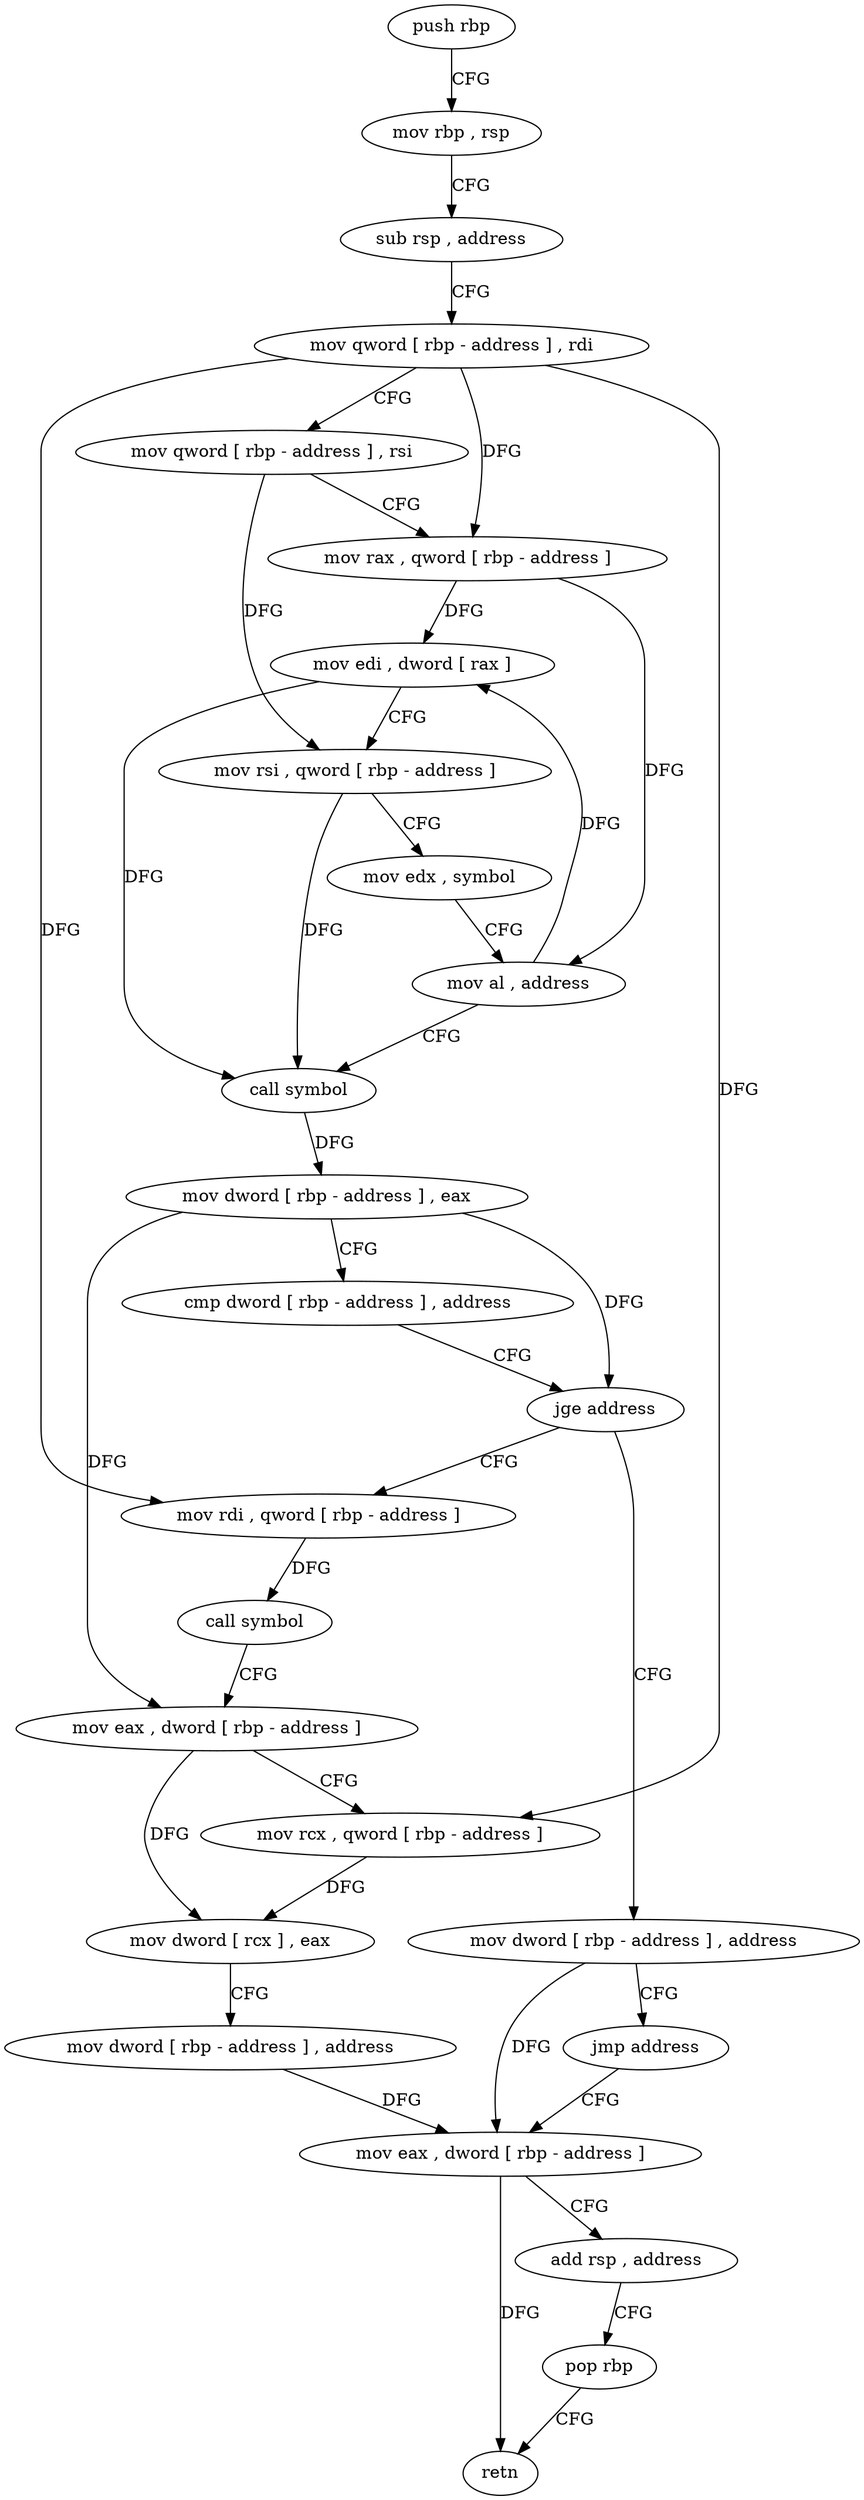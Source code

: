 digraph "func" {
"215856" [label = "push rbp" ]
"215857" [label = "mov rbp , rsp" ]
"215860" [label = "sub rsp , address" ]
"215864" [label = "mov qword [ rbp - address ] , rdi" ]
"215868" [label = "mov qword [ rbp - address ] , rsi" ]
"215872" [label = "mov rax , qword [ rbp - address ]" ]
"215876" [label = "mov edi , dword [ rax ]" ]
"215878" [label = "mov rsi , qword [ rbp - address ]" ]
"215882" [label = "mov edx , symbol" ]
"215887" [label = "mov al , address" ]
"215889" [label = "call symbol" ]
"215894" [label = "mov dword [ rbp - address ] , eax" ]
"215897" [label = "cmp dword [ rbp - address ] , address" ]
"215901" [label = "jge address" ]
"215919" [label = "mov rdi , qword [ rbp - address ]" ]
"215907" [label = "mov dword [ rbp - address ] , address" ]
"215923" [label = "call symbol" ]
"215928" [label = "mov eax , dword [ rbp - address ]" ]
"215931" [label = "mov rcx , qword [ rbp - address ]" ]
"215935" [label = "mov dword [ rcx ] , eax" ]
"215937" [label = "mov dword [ rbp - address ] , address" ]
"215944" [label = "mov eax , dword [ rbp - address ]" ]
"215914" [label = "jmp address" ]
"215947" [label = "add rsp , address" ]
"215951" [label = "pop rbp" ]
"215952" [label = "retn" ]
"215856" -> "215857" [ label = "CFG" ]
"215857" -> "215860" [ label = "CFG" ]
"215860" -> "215864" [ label = "CFG" ]
"215864" -> "215868" [ label = "CFG" ]
"215864" -> "215872" [ label = "DFG" ]
"215864" -> "215919" [ label = "DFG" ]
"215864" -> "215931" [ label = "DFG" ]
"215868" -> "215872" [ label = "CFG" ]
"215868" -> "215878" [ label = "DFG" ]
"215872" -> "215876" [ label = "DFG" ]
"215872" -> "215887" [ label = "DFG" ]
"215876" -> "215878" [ label = "CFG" ]
"215876" -> "215889" [ label = "DFG" ]
"215878" -> "215882" [ label = "CFG" ]
"215878" -> "215889" [ label = "DFG" ]
"215882" -> "215887" [ label = "CFG" ]
"215887" -> "215889" [ label = "CFG" ]
"215887" -> "215876" [ label = "DFG" ]
"215889" -> "215894" [ label = "DFG" ]
"215894" -> "215897" [ label = "CFG" ]
"215894" -> "215901" [ label = "DFG" ]
"215894" -> "215928" [ label = "DFG" ]
"215897" -> "215901" [ label = "CFG" ]
"215901" -> "215919" [ label = "CFG" ]
"215901" -> "215907" [ label = "CFG" ]
"215919" -> "215923" [ label = "DFG" ]
"215907" -> "215914" [ label = "CFG" ]
"215907" -> "215944" [ label = "DFG" ]
"215923" -> "215928" [ label = "CFG" ]
"215928" -> "215931" [ label = "CFG" ]
"215928" -> "215935" [ label = "DFG" ]
"215931" -> "215935" [ label = "DFG" ]
"215935" -> "215937" [ label = "CFG" ]
"215937" -> "215944" [ label = "DFG" ]
"215944" -> "215947" [ label = "CFG" ]
"215944" -> "215952" [ label = "DFG" ]
"215914" -> "215944" [ label = "CFG" ]
"215947" -> "215951" [ label = "CFG" ]
"215951" -> "215952" [ label = "CFG" ]
}

